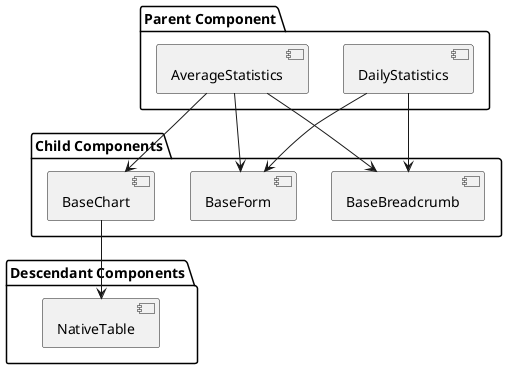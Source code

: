 @startuml

package "Parent Component" {
  [DailyStatistics]
  [AverageStatistics]
}

package "Child Components" {
  [BaseForm]
  [BaseChart]
  [BaseBreadcrumb]
}

package "Descendant Components" {
  [NativeTable]
}

[DailyStatistics]            -->       [BaseForm]
[DailyStatistics]            -->       [BaseBreadcrumb]
[AverageStatistics]       -->       [BaseForm]
[AverageStatistics]       -->       [BaseBreadcrumb]
[AverageStatistics]       -->       [BaseChart]
[BaseChart]                  -->       [NativeTable]


@enduml